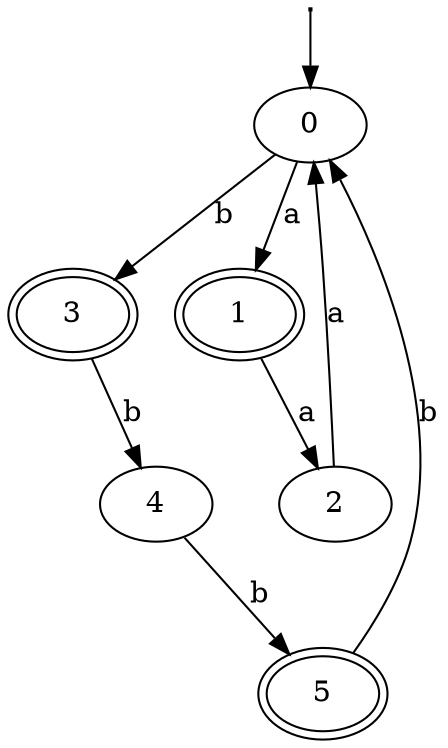 digraph  {
0 [is_final=False, is_start=True, label=0, peripheries=1];
"0_starting" [height="0.0", label="", shape=None, width="0.0"];
1 [is_final=True, is_start=False, label=1, peripheries=2];
2 [is_final=False, is_start=False, label=2, peripheries=1];
3 [is_final=True, is_start=False, label=3, peripheries=2];
4 [is_final=False, is_start=False, label=4, peripheries=1];
5 [is_final=True, is_start=False, label=5, peripheries=2];
0 -> 1  [key=0, label=a];
0 -> 3  [key=0, label=b];
"0_starting" -> 0  [key=0];
1 -> 2  [key=0, label=a];
2 -> 0  [key=0, label=a];
3 -> 4  [key=0, label=b];
4 -> 5  [key=0, label=b];
5 -> 0  [key=0, label=b];
}
